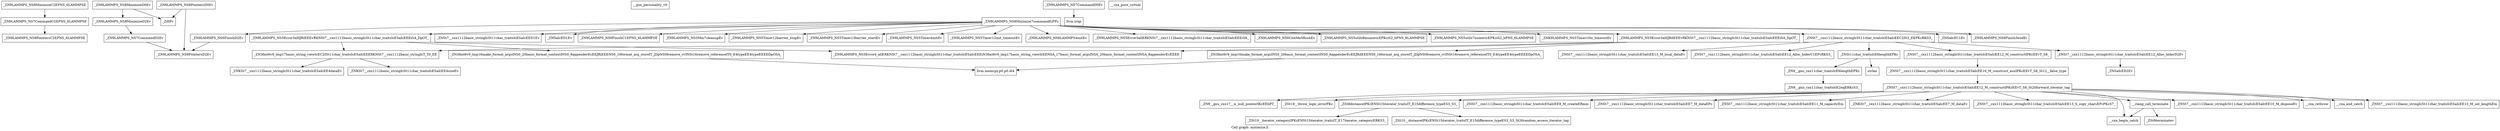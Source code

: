 digraph "Call graph: minimize.ll" {
	label="Call graph: minimize.ll";

	Node0x55ead51da4a0 [shape=record,label="{_ZN9LAMMPS_NS8MinimizeC2EPNS_6LAMMPSE}"];
	Node0x55ead51da4a0 -> Node0x55ead51da200;
	Node0x55ead51da200 [shape=record,label="{_ZN9LAMMPS_NS7CommandC2EPNS_6LAMMPSE}"];
	Node0x55ead51da200 -> Node0x55ead518a980;
	Node0x55ead518a410 [shape=record,label="{_ZN9LAMMPS_NS8Minimize7commandEiPPc}"];
	Node0x55ead518a410 -> Node0x55ead518b5e0;
	Node0x55ead518a410 -> Node0x55ead518b4f0;
	Node0x55ead518a410 -> Node0x55ead51a2b40;
	Node0x55ead518a410 -> Node0x55ead51a0e40;
	Node0x55ead518a410 -> Node0x55ead518aa30;
	Node0x55ead518a410 -> Node0x55ead518bec0;
	Node0x55ead518a410 -> Node0x55ead518b2e0;
	Node0x55ead518a410 -> Node0x55ead519e7d0;
	Node0x55ead518a410 -> Node0x55ead519d590;
	Node0x55ead518a410 -> Node0x55ead519cae0;
	Node0x55ead518a410 -> Node0x55ead519c2d0;
	Node0x55ead518a410 -> Node0x55ead519b370;
	Node0x55ead518a410 -> Node0x55ead519a410;
	Node0x55ead518a410 -> Node0x55ead5199540;
	Node0x55ead518a410 -> Node0x55ead518b650;
	Node0x55ead518a410 -> Node0x55ead5197990;
	Node0x55ead518a410 -> Node0x55ead51cb4e0;
	Node0x55ead518a410 -> Node0x55ead5192ee0;
	Node0x55ead518a410 -> Node0x55ead51924e0;
	Node0x55ead518a410 -> Node0x55ead51973e0;
	Node0x55ead518aa30 [shape=record,label="{_ZN9LAMMPS_NS5Error3allIJRiEEEvRKNSt7__cxx1112basic_stringIcSt11char_traitsIcESaIcEEEiSA_DpOT_}"];
	Node0x55ead518aa30 -> Node0x55ead51a3ec0;
	Node0x55ead518aa30 -> Node0x55ead51a5410;
	Node0x55ead518aa30 -> Node0x55ead51a7860;
	Node0x55ead51b65d0 [shape=record,label="{_ZN9LAMMPS_NS7CommandD2Ev}"];
	Node0x55ead51b65d0 -> Node0x55ead51b4b70;
	Node0x55ead518b5e0 [shape=record,label="{_ZNSaIcEC1Ev}"];
	Node0x55ead518b4f0 [shape=record,label="{_ZNSt7__cxx1112basic_stringIcSt11char_traitsIcESaIcEEC2IS3_EEPKcRKS3_}"];
	Node0x55ead518b4f0 -> Node0x55ead51a9470;
	Node0x55ead518b4f0 -> Node0x55ead51aa6c0;
	Node0x55ead518b4f0 -> Node0x55ead51ab2b0;
	Node0x55ead518b4f0 -> Node0x55ead51adf10;
	Node0x55ead518b4f0 -> Node0x55ead51ae7f0;
	Node0x55ead51e75e0 [shape=record,label="{__gxx_personality_v0}"];
	Node0x55ead518bec0 [shape=record,label="{_ZNSt7__cxx1112basic_stringIcSt11char_traitsIcESaIcEED1Ev}"];
	Node0x55ead518b2e0 [shape=record,label="{_ZNSaIcED1Ev}"];
	Node0x55ead518b650 [shape=record,label="{_ZN9LAMMPS_NS5Error3allERKNSt7__cxx1112basic_stringIcSt11char_traitsIcESaIcEEEiS8_}"];
	Node0x55ead51973e0 [shape=record,label="{_ZNK9LAMMPS_NS5Timer10is_timeoutEv}"];
	Node0x55ead51924e0 [shape=record,label="{_ZN9LAMMPS_NS5utils7numericEPKciS2_bPNS_6LAMMPSE}"];
	Node0x55ead5192ee0 [shape=record,label="{_ZN9LAMMPS_NS5utils8inumericEPKciS2_bPNS_6LAMMPSE}"];
	Node0x55ead51cb4e0 [shape=record,label="{_ZN9LAMMPS_NS5Error3allIJRdEEEvRKNSt7__cxx1112basic_stringIcSt11char_traitsIcESaIcEEEiSA_DpOT_}"];
	Node0x55ead51cb4e0 -> Node0x55ead51a3ec0;
	Node0x55ead51cb4e0 -> Node0x55ead51e7780;
	Node0x55ead51cb4e0 -> Node0x55ead51a7860;
	Node0x55ead5197990 [shape=record,label="{_ZN9LAMMPS_NS6CiteMe5flushEv}"];
	Node0x55ead5199540 [shape=record,label="{_ZN9LAMMPS_NS6LAMMPS4initEv}"];
	Node0x55ead519a410 [shape=record,label="{_ZN9LAMMPS_NS5Timer12init_timeoutEv}"];
	Node0x55ead519b370 [shape=record,label="{_ZN9LAMMPS_NS5Timer4initEv}"];
	Node0x55ead519c2d0 [shape=record,label="{_ZN9LAMMPS_NS5Timer13barrier_startEv}"];
	Node0x55ead519cae0 [shape=record,label="{_ZN9LAMMPS_NS5Timer12barrier_stopEv}"];
	Node0x55ead519d590 [shape=record,label="{_ZN9LAMMPS_NS3Min7cleanupEv}"];
	Node0x55ead519e7d0 [shape=record,label="{_ZN9LAMMPS_NS6FinishC1EPNS_6LAMMPSE}"];
	Node0x55ead51a0e40 [shape=record,label="{_ZN9LAMMPS_NS6Finish3endEi}"];
	Node0x55ead51a2b40 [shape=record,label="{_ZN9LAMMPS_NS6FinishD2Ev}"];
	Node0x55ead51a2b40 -> Node0x55ead51b4b70;
	Node0x55ead5197a60 [shape=record,label="{_ZN9LAMMPS_NS8MinimizeD2Ev}"];
	Node0x55ead5197a60 -> Node0x55ead51b65d0;
	Node0x55ead51b7e20 [shape=record,label="{_ZN9LAMMPS_NS8MinimizeD0Ev}"];
	Node0x55ead51b7e20 -> Node0x55ead5197a60;
	Node0x55ead51b7e20 -> Node0x55ead51ba540;
	Node0x55ead518a980 [shape=record,label="{_ZN9LAMMPS_NS8PointersC2EPNS_6LAMMPSE}"];
	Node0x55ead51bb0b0 [shape=record,label="{_ZN9LAMMPS_NS7CommandD0Ev}"];
	Node0x55ead51bb0b0 -> Node0x55ead51c2e50;
	Node0x55ead51c3d10 [shape=record,label="{__cxa_pure_virtual}"];
	Node0x55ead51b4b70 [shape=record,label="{_ZN9LAMMPS_NS8PointersD2Ev}"];
	Node0x55ead51c49a0 [shape=record,label="{_ZN9LAMMPS_NS8PointersD0Ev}"];
	Node0x55ead51c49a0 -> Node0x55ead51b4b70;
	Node0x55ead51c49a0 -> Node0x55ead51ba540;
	Node0x55ead51ba540 [shape=record,label="{_ZdlPv}"];
	Node0x55ead51c2e50 [shape=record,label="{llvm.trap}"];
	Node0x55ead51a7860 [shape=record,label="{_ZN9LAMMPS_NS5Error4_allERKNSt7__cxx1112basic_stringIcSt11char_traitsIcESaIcEEEiN3fmt6v9_lmp17basic_string_viewIcEENSA_17basic_format_argsINSA_20basic_format_contextINSA_8appenderEcEEEE}"];
	Node0x55ead51a3ec0 [shape=record,label="{_ZN3fmt6v9_lmp17basic_string_viewIcEC2ISt11char_traitsIcESaIcEEERKNSt7__cxx1112basic_stringIcT_T0_EE}"];
	Node0x55ead51a3ec0 -> Node0x55ead51b3780;
	Node0x55ead51a3ec0 -> Node0x55ead51c9d00;
	Node0x55ead51a5410 [shape=record,label="{_ZN3fmt6v9_lmp16make_format_argsINS0_20basic_format_contextINS0_8appenderEcEEJRiEEENS0_16format_arg_storeIT_JDpNSt9remove_cvINSt16remove_referenceIT0_E4typeEE4typeEEEEDpOSA_}"];
	Node0x55ead51a5410 -> Node0x55ead51b4f60;
	Node0x55ead51b3780 [shape=record,label="{_ZNKSt7__cxx1112basic_stringIcSt11char_traitsIcESaIcEE4dataEv}"];
	Node0x55ead51c9d00 [shape=record,label="{_ZNKSt7__cxx1112basic_stringIcSt11char_traitsIcESaIcEE4sizeEv}"];
	Node0x55ead51b4f60 [shape=record,label="{llvm.memcpy.p0.p0.i64}"];
	Node0x55ead51a9470 [shape=record,label="{_ZNSt7__cxx1112basic_stringIcSt11char_traitsIcESaIcEE13_M_local_dataEv}"];
	Node0x55ead51aa6c0 [shape=record,label="{_ZNSt7__cxx1112basic_stringIcSt11char_traitsIcESaIcEE12_Alloc_hiderC1EPcRKS3_}"];
	Node0x55ead51adf10 [shape=record,label="{_ZNSt7__cxx1112basic_stringIcSt11char_traitsIcESaIcEE12_M_constructIPKcEEvT_S8_}"];
	Node0x55ead51adf10 -> Node0x55ead51ccd40;
	Node0x55ead51ab2b0 [shape=record,label="{_ZNSt11char_traitsIcE6lengthEPKc}"];
	Node0x55ead51ab2b0 -> Node0x55ead51d0060;
	Node0x55ead51ab2b0 -> Node0x55ead51d12e0;
	Node0x55ead51ae7f0 [shape=record,label="{_ZNSt7__cxx1112basic_stringIcSt11char_traitsIcESaIcEE12_Alloc_hiderD2Ev}"];
	Node0x55ead51ae7f0 -> Node0x55ead51cd630;
	Node0x55ead51ccd40 [shape=record,label="{_ZNSt7__cxx1112basic_stringIcSt11char_traitsIcESaIcEE16_M_construct_auxIPKcEEvT_S8_St12__false_type}"];
	Node0x55ead51ccd40 -> Node0x55ead51d2610;
	Node0x55ead51d2610 [shape=record,label="{_ZNSt7__cxx1112basic_stringIcSt11char_traitsIcESaIcEE12_M_constructIPKcEEvT_S8_St20forward_iterator_tag}"];
	Node0x55ead51d2610 -> Node0x55ead51d35b0;
	Node0x55ead51d2610 -> Node0x55ead51ae8c0;
	Node0x55ead51d2610 -> Node0x55ead5188870;
	Node0x55ead51d2610 -> Node0x55ead51887b0;
	Node0x55ead51d2610 -> Node0x55ead51c3a10;
	Node0x55ead51d2610 -> Node0x55ead51b9960;
	Node0x55ead51d2610 -> Node0x55ead51bafa0;
	Node0x55ead51d2610 -> Node0x55ead51b9560;
	Node0x55ead51d2610 -> Node0x55ead51d0c80;
	Node0x55ead51d2610 -> Node0x55ead51b9c40;
	Node0x55ead51d2610 -> Node0x55ead51ad0d0;
	Node0x55ead51d2610 -> Node0x55ead51aa730;
	Node0x55ead51d2610 -> Node0x55ead518f4e0;
	Node0x55ead51d2610 -> Node0x55ead51cf4a0;
	Node0x55ead51d35b0 [shape=record,label="{_ZN9__gnu_cxx17__is_null_pointerIKcEEbPT_}"];
	Node0x55ead51ae8c0 [shape=record,label="{_ZSt19__throw_logic_errorPKc}"];
	Node0x55ead5188870 [shape=record,label="{_ZSt8distanceIPKcENSt15iterator_traitsIT_E15difference_typeES3_S3_}"];
	Node0x55ead5188870 -> Node0x55ead51c8b50;
	Node0x55ead5188870 -> Node0x55ead51c3790;
	Node0x55ead51c3a10 [shape=record,label="{_ZNSt7__cxx1112basic_stringIcSt11char_traitsIcESaIcEE7_M_dataEPc}"];
	Node0x55ead51887b0 [shape=record,label="{_ZNSt7__cxx1112basic_stringIcSt11char_traitsIcESaIcEE9_M_createERmm}"];
	Node0x55ead51b9960 [shape=record,label="{_ZNSt7__cxx1112basic_stringIcSt11char_traitsIcESaIcEE11_M_capacityEm}"];
	Node0x55ead51b9560 [shape=record,label="{_ZNSt7__cxx1112basic_stringIcSt11char_traitsIcESaIcEE13_S_copy_charsEPcPKcS7_}"];
	Node0x55ead51bafa0 [shape=record,label="{_ZNKSt7__cxx1112basic_stringIcSt11char_traitsIcESaIcEE7_M_dataEv}"];
	Node0x55ead51d0c80 [shape=record,label="{__cxa_begin_catch}"];
	Node0x55ead51b9c40 [shape=record,label="{_ZNSt7__cxx1112basic_stringIcSt11char_traitsIcESaIcEE10_M_disposeEv}"];
	Node0x55ead51ad0d0 [shape=record,label="{__cxa_rethrow}"];
	Node0x55ead51aa730 [shape=record,label="{__cxa_end_catch}"];
	Node0x55ead51cf4a0 [shape=record,label="{__clang_call_terminate}"];
	Node0x55ead51cf4a0 -> Node0x55ead51d0c80;
	Node0x55ead51cf4a0 -> Node0x55ead51ba1a0;
	Node0x55ead51ba1a0 [shape=record,label="{_ZSt9terminatev}"];
	Node0x55ead518f4e0 [shape=record,label="{_ZNSt7__cxx1112basic_stringIcSt11char_traitsIcESaIcEE13_M_set_lengthEm}"];
	Node0x55ead51c3790 [shape=record,label="{_ZSt10__distanceIPKcENSt15iterator_traitsIT_E15difference_typeES3_S3_St26random_access_iterator_tag}"];
	Node0x55ead51c8b50 [shape=record,label="{_ZSt19__iterator_categoryIPKcENSt15iterator_traitsIT_E17iterator_categoryERKS3_}"];
	Node0x55ead51d0060 [shape=record,label="{_ZN9__gnu_cxx11char_traitsIcE6lengthEPKc}"];
	Node0x55ead51d0060 -> Node0x55ead51e17a0;
	Node0x55ead51d12e0 [shape=record,label="{strlen}"];
	Node0x55ead51e17a0 [shape=record,label="{_ZN9__gnu_cxx11char_traitsIcE2eqERKcS3_}"];
	Node0x55ead51cd630 [shape=record,label="{_ZNSaIcED2Ev}"];
	Node0x55ead51e7780 [shape=record,label="{_ZN3fmt6v9_lmp16make_format_argsINS0_20basic_format_contextINS0_8appenderEcEEJRdEEENS0_16format_arg_storeIT_JDpNSt9remove_cvINSt16remove_referenceIT0_E4typeEE4typeEEEEDpOSA_}"];
	Node0x55ead51e7780 -> Node0x55ead51b4f60;
}
